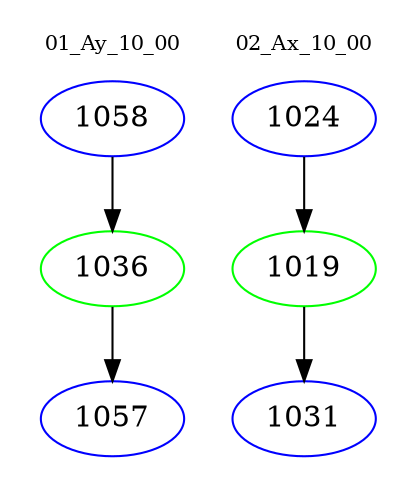 digraph{
subgraph cluster_0 {
color = white
label = "01_Ay_10_00";
fontsize=10;
T0_1058 [label="1058", color="blue"]
T0_1058 -> T0_1036 [color="black"]
T0_1036 [label="1036", color="green"]
T0_1036 -> T0_1057 [color="black"]
T0_1057 [label="1057", color="blue"]
}
subgraph cluster_1 {
color = white
label = "02_Ax_10_00";
fontsize=10;
T1_1024 [label="1024", color="blue"]
T1_1024 -> T1_1019 [color="black"]
T1_1019 [label="1019", color="green"]
T1_1019 -> T1_1031 [color="black"]
T1_1031 [label="1031", color="blue"]
}
}
